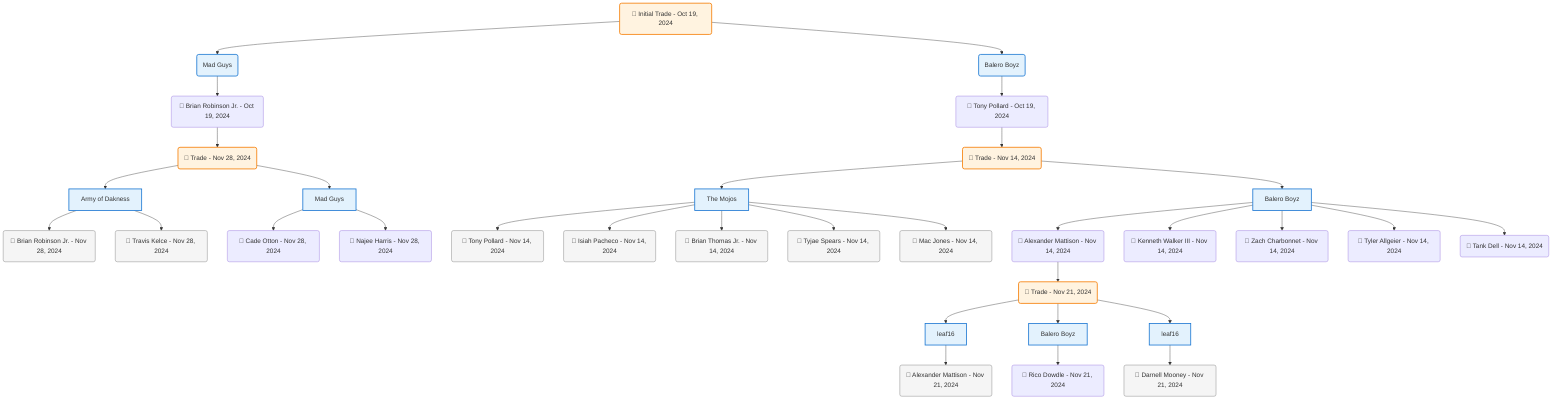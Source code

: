 flowchart TD

    TRADE_MAIN("🔄 Initial Trade - Oct 19, 2024")
    TEAM_1("Mad Guys")
    TEAM_2("Balero Boyz")
    NODE_9adc14cf-88be-4180-abad-05b62a8618f2("🔄 Brian Robinson Jr. - Oct 19, 2024")
    TRADE_a278f397-2431-4532-beee-c14792305f4f_3("🔄 Trade - Nov 28, 2024")
    TEAM_40f7599b-e68f-4bf4-9553-bf7e10924635_4["Army of Dakness"]
    NODE_37c356de-5dd5-4d3d-a67f-c554b1295d7a("🔄 Brian Robinson Jr. - Nov 28, 2024")
    NODE_e99f8f4c-28ff-4d95-8c5c-135cad89451f("🔄 Travis Kelce - Nov 28, 2024")
    TEAM_f5908944-6efd-40eb-af54-6c53004e0e2f_5["Mad Guys"]
    NODE_dbc4e501-d753-4818-9720-d2a2af1d1157("🔄 Cade Otton - Nov 28, 2024")
    NODE_53ff248d-984f-43ad-af2b-ed5afc47dd22("🔄 Najee Harris - Nov 28, 2024")
    NODE_a09fcde5-4a7d-4f20-8d27-82d46b86bd2a("🔄 Tony Pollard - Oct 19, 2024")
    TRADE_0045f430-f734-4840-a6a2-1b70ae5db18e_6("🔄 Trade - Nov 14, 2024")
    TEAM_bbe2d0ad-54cf-4c22-be82-b2a5f262a157_7["The Mojos"]
    NODE_904f099b-0e02-4107-ba1b-425b5173eb1e("🔄 Tony Pollard - Nov 14, 2024")
    NODE_24cf0edd-b5d6-4826-9db1-0a72ed8d56e6("🔄 Isiah Pacheco - Nov 14, 2024")
    NODE_f4832741-9631-40f2-a7f3-7d2c8d445ecd("🔄 Brian Thomas Jr. - Nov 14, 2024")
    NODE_a76a3c2f-88b3-49d4-9bba-8c724ca230bf("🔄 Tyjae Spears - Nov 14, 2024")
    NODE_7ed3a6da-098c-466e-bad9-dbfc0ba09247("🔄 Mac Jones - Nov 14, 2024")
    TEAM_2feaf03e-fb22-498e-ac8f-e596b6ba7810_8["Balero Boyz"]
    NODE_a353cd3e-c0e8-4d78-9b6a-4136c77f7848("🔄 Alexander Mattison - Nov 14, 2024")
    TRADE_798d30ef-c18b-4426-b3d7-492cd71fb654_9("🔄 Trade - Nov 21, 2024")
    TEAM_66fb98f4-89a7-45f9-893a-b41d71e6249d_10["leaf16"]
    NODE_5fe4c678-cf2d-4a1a-a063-b201c279c1ad("🔄 Alexander Mattison - Nov 21, 2024")
    TEAM_2feaf03e-fb22-498e-ac8f-e596b6ba7810_11["Balero Boyz"]
    NODE_f94c8ea8-68ce-4ce6-b254-343e9826515c("🔄 Rico Dowdle - Nov 21, 2024")
    TEAM_66fb98f4-89a7-45f9-893a-b41d71e6249d_12["leaf16"]
    NODE_c09e224c-e108-4e29-af4c-b26abf81b51c("🔄 Darnell Mooney - Nov 21, 2024")
    NODE_c6a43825-f8a0-4a7f-a0b2-607cbf7abed4("🔄 Kenneth Walker III - Nov 14, 2024")
    NODE_f2b073d7-e88a-458a-90df-775bb6f5b824("🔄 Zach Charbonnet - Nov 14, 2024")
    NODE_45ec01c1-237c-4447-a5ec-e03c2b04b5ec("🔄 Tyler Allgeier - Nov 14, 2024")
    NODE_8666df10-c4e0-43aa-9c70-f529a16bad9e("🔄 Tank Dell - Nov 14, 2024")

    TRADE_MAIN --> TEAM_1
    TRADE_MAIN --> TEAM_2
    TEAM_1 --> NODE_9adc14cf-88be-4180-abad-05b62a8618f2
    NODE_9adc14cf-88be-4180-abad-05b62a8618f2 --> TRADE_a278f397-2431-4532-beee-c14792305f4f_3
    TRADE_a278f397-2431-4532-beee-c14792305f4f_3 --> TEAM_40f7599b-e68f-4bf4-9553-bf7e10924635_4
    TEAM_40f7599b-e68f-4bf4-9553-bf7e10924635_4 --> NODE_37c356de-5dd5-4d3d-a67f-c554b1295d7a
    TEAM_40f7599b-e68f-4bf4-9553-bf7e10924635_4 --> NODE_e99f8f4c-28ff-4d95-8c5c-135cad89451f
    TRADE_a278f397-2431-4532-beee-c14792305f4f_3 --> TEAM_f5908944-6efd-40eb-af54-6c53004e0e2f_5
    TEAM_f5908944-6efd-40eb-af54-6c53004e0e2f_5 --> NODE_dbc4e501-d753-4818-9720-d2a2af1d1157
    TEAM_f5908944-6efd-40eb-af54-6c53004e0e2f_5 --> NODE_53ff248d-984f-43ad-af2b-ed5afc47dd22
    TEAM_2 --> NODE_a09fcde5-4a7d-4f20-8d27-82d46b86bd2a
    NODE_a09fcde5-4a7d-4f20-8d27-82d46b86bd2a --> TRADE_0045f430-f734-4840-a6a2-1b70ae5db18e_6
    TRADE_0045f430-f734-4840-a6a2-1b70ae5db18e_6 --> TEAM_bbe2d0ad-54cf-4c22-be82-b2a5f262a157_7
    TEAM_bbe2d0ad-54cf-4c22-be82-b2a5f262a157_7 --> NODE_904f099b-0e02-4107-ba1b-425b5173eb1e
    TEAM_bbe2d0ad-54cf-4c22-be82-b2a5f262a157_7 --> NODE_24cf0edd-b5d6-4826-9db1-0a72ed8d56e6
    TEAM_bbe2d0ad-54cf-4c22-be82-b2a5f262a157_7 --> NODE_f4832741-9631-40f2-a7f3-7d2c8d445ecd
    TEAM_bbe2d0ad-54cf-4c22-be82-b2a5f262a157_7 --> NODE_a76a3c2f-88b3-49d4-9bba-8c724ca230bf
    TEAM_bbe2d0ad-54cf-4c22-be82-b2a5f262a157_7 --> NODE_7ed3a6da-098c-466e-bad9-dbfc0ba09247
    TRADE_0045f430-f734-4840-a6a2-1b70ae5db18e_6 --> TEAM_2feaf03e-fb22-498e-ac8f-e596b6ba7810_8
    TEAM_2feaf03e-fb22-498e-ac8f-e596b6ba7810_8 --> NODE_a353cd3e-c0e8-4d78-9b6a-4136c77f7848
    NODE_a353cd3e-c0e8-4d78-9b6a-4136c77f7848 --> TRADE_798d30ef-c18b-4426-b3d7-492cd71fb654_9
    TRADE_798d30ef-c18b-4426-b3d7-492cd71fb654_9 --> TEAM_66fb98f4-89a7-45f9-893a-b41d71e6249d_10
    TEAM_66fb98f4-89a7-45f9-893a-b41d71e6249d_10 --> NODE_5fe4c678-cf2d-4a1a-a063-b201c279c1ad
    TRADE_798d30ef-c18b-4426-b3d7-492cd71fb654_9 --> TEAM_2feaf03e-fb22-498e-ac8f-e596b6ba7810_11
    TEAM_2feaf03e-fb22-498e-ac8f-e596b6ba7810_11 --> NODE_f94c8ea8-68ce-4ce6-b254-343e9826515c
    TRADE_798d30ef-c18b-4426-b3d7-492cd71fb654_9 --> TEAM_66fb98f4-89a7-45f9-893a-b41d71e6249d_12
    TEAM_66fb98f4-89a7-45f9-893a-b41d71e6249d_12 --> NODE_c09e224c-e108-4e29-af4c-b26abf81b51c
    TEAM_2feaf03e-fb22-498e-ac8f-e596b6ba7810_8 --> NODE_c6a43825-f8a0-4a7f-a0b2-607cbf7abed4
    TEAM_2feaf03e-fb22-498e-ac8f-e596b6ba7810_8 --> NODE_f2b073d7-e88a-458a-90df-775bb6f5b824
    TEAM_2feaf03e-fb22-498e-ac8f-e596b6ba7810_8 --> NODE_45ec01c1-237c-4447-a5ec-e03c2b04b5ec
    TEAM_2feaf03e-fb22-498e-ac8f-e596b6ba7810_8 --> NODE_8666df10-c4e0-43aa-9c70-f529a16bad9e

    %% Node styling
    classDef teamNode fill:#e3f2fd,stroke:#1976d2,stroke-width:2px
    classDef tradeNode fill:#fff3e0,stroke:#f57c00,stroke-width:2px
    classDef playerNode fill:#f3e5f5,stroke:#7b1fa2,stroke-width:1px
    classDef nonRootPlayerNode fill:#f5f5f5,stroke:#757575,stroke-width:1px
    classDef endNode fill:#ffebee,stroke:#c62828,stroke-width:2px
    classDef waiverNode fill:#e8f5e8,stroke:#388e3c,stroke-width:2px
    classDef championshipNode fill:#fff9c4,stroke:#f57f17,stroke-width:3px

    class TEAM_1,TEAM_2,TEAM_40f7599b-e68f-4bf4-9553-bf7e10924635_4,TEAM_f5908944-6efd-40eb-af54-6c53004e0e2f_5,TEAM_bbe2d0ad-54cf-4c22-be82-b2a5f262a157_7,TEAM_2feaf03e-fb22-498e-ac8f-e596b6ba7810_8,TEAM_66fb98f4-89a7-45f9-893a-b41d71e6249d_10,TEAM_2feaf03e-fb22-498e-ac8f-e596b6ba7810_11,TEAM_66fb98f4-89a7-45f9-893a-b41d71e6249d_12 teamNode
    class NODE_37c356de-5dd5-4d3d-a67f-c554b1295d7a,NODE_e99f8f4c-28ff-4d95-8c5c-135cad89451f,NODE_904f099b-0e02-4107-ba1b-425b5173eb1e,NODE_24cf0edd-b5d6-4826-9db1-0a72ed8d56e6,NODE_f4832741-9631-40f2-a7f3-7d2c8d445ecd,NODE_a76a3c2f-88b3-49d4-9bba-8c724ca230bf,NODE_7ed3a6da-098c-466e-bad9-dbfc0ba09247,NODE_5fe4c678-cf2d-4a1a-a063-b201c279c1ad,NODE_c09e224c-e108-4e29-af4c-b26abf81b51c nonRootPlayerNode
    class TRADE_MAIN,TRADE_a278f397-2431-4532-beee-c14792305f4f_3,TRADE_0045f430-f734-4840-a6a2-1b70ae5db18e_6,TRADE_798d30ef-c18b-4426-b3d7-492cd71fb654_9 tradeNode
